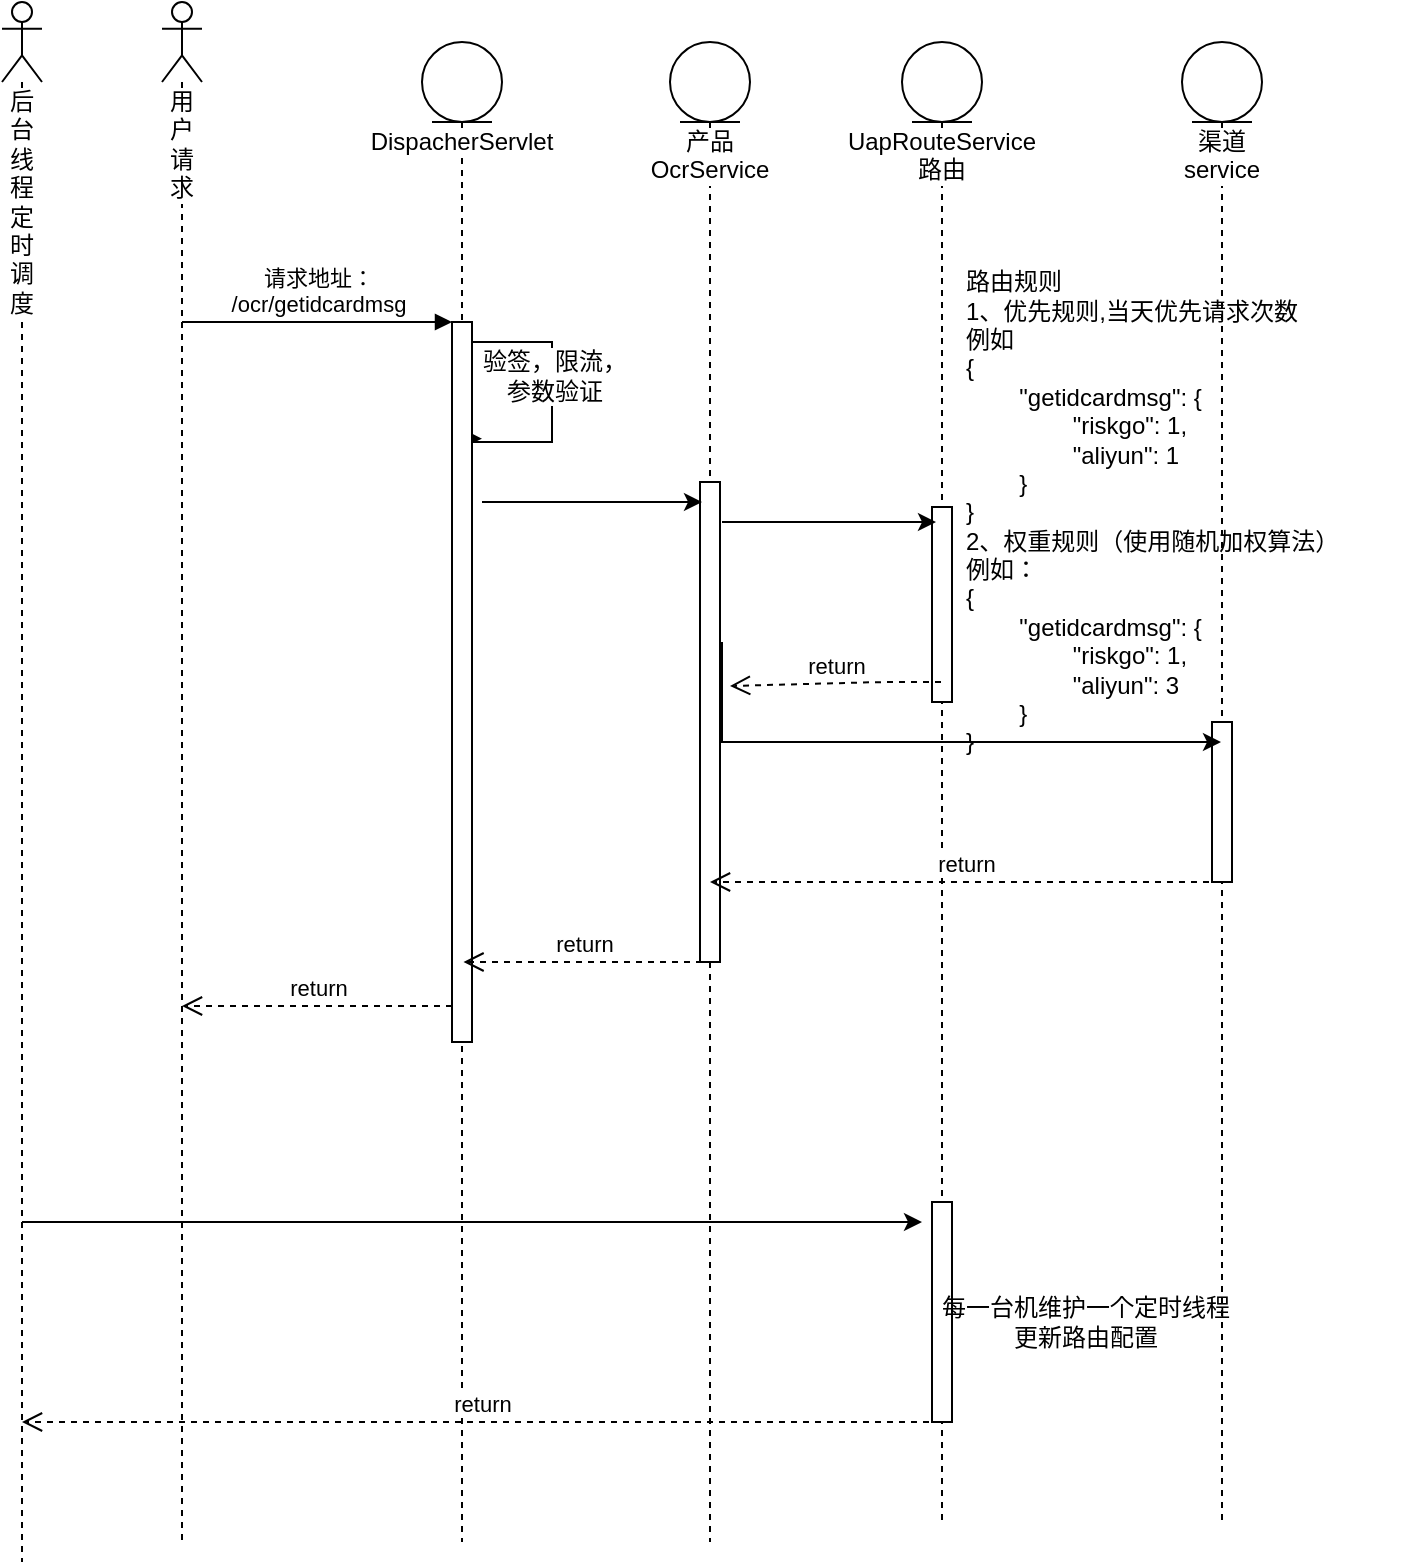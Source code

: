<mxfile version="12.9.3" type="github"><diagram id="cioS_ZCmKa44TjeYVDdI" name="Page-1"><mxGraphModel dx="1102" dy="529" grid="1" gridSize="10" guides="1" tooltips="1" connect="1" arrows="1" fold="1" page="1" pageScale="1" pageWidth="827" pageHeight="1169" math="0" shadow="0"><root><mxCell id="0"/><mxCell id="1" parent="0"/><mxCell id="ywu0FCJ1s0t1KOOTJWo1-1" value="后台线程定时调度" style="shape=umlLifeline;participant=umlActor;perimeter=lifelinePerimeter;whiteSpace=wrap;html=1;container=1;collapsible=0;recursiveResize=0;verticalAlign=top;spacingTop=36;labelBackgroundColor=#ffffff;outlineConnect=0;" vertex="1" parent="1"><mxGeometry x="60" y="60" width="20" height="780" as="geometry"/></mxCell><mxCell id="ywu0FCJ1s0t1KOOTJWo1-2" value="用户请求" style="shape=umlLifeline;participant=umlActor;perimeter=lifelinePerimeter;whiteSpace=wrap;html=1;container=1;collapsible=0;recursiveResize=0;verticalAlign=top;spacingTop=36;labelBackgroundColor=#ffffff;outlineConnect=0;" vertex="1" parent="1"><mxGeometry x="140" y="60" width="20" height="770" as="geometry"/></mxCell><mxCell id="ywu0FCJ1s0t1KOOTJWo1-3" value="DispacherServlet" style="shape=umlLifeline;participant=umlEntity;perimeter=lifelinePerimeter;whiteSpace=wrap;html=1;container=1;collapsible=0;recursiveResize=0;verticalAlign=top;spacingTop=36;labelBackgroundColor=#ffffff;outlineConnect=0;" vertex="1" parent="1"><mxGeometry x="270" y="80" width="40" height="750" as="geometry"/></mxCell><mxCell id="ywu0FCJ1s0t1KOOTJWo1-20" value="" style="edgeStyle=orthogonalEdgeStyle;rounded=0;orthogonalLoop=1;jettySize=auto;html=1;entryX=1.5;entryY=0.162;entryDx=0;entryDy=0;entryPerimeter=0;" edge="1" parent="ywu0FCJ1s0t1KOOTJWo1-3" source="ywu0FCJ1s0t1KOOTJWo1-7" target="ywu0FCJ1s0t1KOOTJWo1-7"><mxGeometry relative="1" as="geometry"><mxPoint x="105" y="200" as="targetPoint"/><Array as="points"><mxPoint x="65" y="150"/><mxPoint x="65" y="200"/><mxPoint x="25" y="200"/><mxPoint x="25" y="198"/></Array></mxGeometry></mxCell><mxCell id="ywu0FCJ1s0t1KOOTJWo1-23" value="验签，限流，&lt;br&gt;参数验证" style="text;html=1;align=center;verticalAlign=middle;resizable=0;points=[];labelBackgroundColor=#ffffff;" vertex="1" connectable="0" parent="ywu0FCJ1s0t1KOOTJWo1-20"><mxGeometry x="-0.385" y="-15" relative="1" as="geometry"><mxPoint x="16" y="15" as="offset"/></mxGeometry></mxCell><mxCell id="ywu0FCJ1s0t1KOOTJWo1-7" value="" style="html=1;points=[];perimeter=orthogonalPerimeter;" vertex="1" parent="ywu0FCJ1s0t1KOOTJWo1-3"><mxGeometry x="15" y="140" width="10" height="360" as="geometry"/></mxCell><mxCell id="ywu0FCJ1s0t1KOOTJWo1-6" value="产品&lt;br&gt;OcrService" style="shape=umlLifeline;participant=umlEntity;perimeter=lifelinePerimeter;whiteSpace=wrap;html=1;container=1;collapsible=0;recursiveResize=0;verticalAlign=top;spacingTop=36;labelBackgroundColor=#ffffff;outlineConnect=0;" vertex="1" parent="1"><mxGeometry x="394" y="80" width="40" height="750" as="geometry"/></mxCell><mxCell id="ywu0FCJ1s0t1KOOTJWo1-11" value="" style="html=1;points=[];perimeter=orthogonalPerimeter;" vertex="1" parent="ywu0FCJ1s0t1KOOTJWo1-6"><mxGeometry x="15" y="220" width="10" height="240" as="geometry"/></mxCell><mxCell id="ywu0FCJ1s0t1KOOTJWo1-8" value="请求地址：&lt;br&gt;/ocr/getidcardmsg" style="html=1;verticalAlign=bottom;endArrow=block;entryX=0;entryY=0;" edge="1" target="ywu0FCJ1s0t1KOOTJWo1-7" parent="1" source="ywu0FCJ1s0t1KOOTJWo1-2"><mxGeometry relative="1" as="geometry"><mxPoint x="175" y="220" as="sourcePoint"/></mxGeometry></mxCell><mxCell id="ywu0FCJ1s0t1KOOTJWo1-9" value="return" style="html=1;verticalAlign=bottom;endArrow=open;dashed=1;endSize=8;exitX=0;exitY=0.95;" edge="1" source="ywu0FCJ1s0t1KOOTJWo1-7" parent="1" target="ywu0FCJ1s0t1KOOTJWo1-2"><mxGeometry relative="1" as="geometry"><mxPoint x="175" y="296" as="targetPoint"/></mxGeometry></mxCell><mxCell id="ywu0FCJ1s0t1KOOTJWo1-10" value="UapRouteService&lt;br&gt;路由" style="shape=umlLifeline;participant=umlEntity;perimeter=lifelinePerimeter;whiteSpace=wrap;html=1;container=1;collapsible=0;recursiveResize=0;verticalAlign=top;spacingTop=36;labelBackgroundColor=#ffffff;outlineConnect=0;" vertex="1" parent="1"><mxGeometry x="510" y="80" width="40" height="740" as="geometry"/></mxCell><mxCell id="ywu0FCJ1s0t1KOOTJWo1-12" value="" style="html=1;points=[];perimeter=orthogonalPerimeter;" vertex="1" parent="ywu0FCJ1s0t1KOOTJWo1-10"><mxGeometry x="15" y="232.5" width="10" height="97.5" as="geometry"/></mxCell><mxCell id="ywu0FCJ1s0t1KOOTJWo1-38" value="" style="html=1;points=[];perimeter=orthogonalPerimeter;" vertex="1" parent="ywu0FCJ1s0t1KOOTJWo1-10"><mxGeometry x="15" y="580" width="10" height="110" as="geometry"/></mxCell><mxCell id="ywu0FCJ1s0t1KOOTJWo1-27" value="" style="edgeStyle=orthogonalEdgeStyle;rounded=0;orthogonalLoop=1;jettySize=auto;html=1;entryX=-0.1;entryY=0.011;entryDx=0;entryDy=0;entryPerimeter=0;" edge="1" parent="1"><mxGeometry relative="1" as="geometry"><mxPoint x="420" y="320" as="sourcePoint"/><mxPoint x="527" y="320" as="targetPoint"/><Array as="points"><mxPoint x="459" y="320.01"/><mxPoint x="459" y="320.01"/></Array></mxGeometry></mxCell><mxCell id="ywu0FCJ1s0t1KOOTJWo1-29" value="渠道service" style="shape=umlLifeline;participant=umlEntity;perimeter=lifelinePerimeter;whiteSpace=wrap;html=1;container=1;collapsible=0;recursiveResize=0;verticalAlign=top;spacingTop=36;labelBackgroundColor=#ffffff;outlineConnect=0;" vertex="1" parent="1"><mxGeometry x="650" y="80" width="40" height="740" as="geometry"/></mxCell><mxCell id="ywu0FCJ1s0t1KOOTJWo1-31" value="" style="html=1;points=[];perimeter=orthogonalPerimeter;" vertex="1" parent="ywu0FCJ1s0t1KOOTJWo1-29"><mxGeometry x="15" y="340" width="10" height="80" as="geometry"/></mxCell><mxCell id="ywu0FCJ1s0t1KOOTJWo1-30" value="" style="edgeStyle=orthogonalEdgeStyle;rounded=0;orthogonalLoop=1;jettySize=auto;html=1;" edge="1" parent="1" target="ywu0FCJ1s0t1KOOTJWo1-29"><mxGeometry relative="1" as="geometry"><mxPoint x="420" y="380" as="sourcePoint"/><mxPoint x="527" y="380" as="targetPoint"/><Array as="points"><mxPoint x="420" y="430"/></Array></mxGeometry></mxCell><mxCell id="ywu0FCJ1s0t1KOOTJWo1-32" value="" style="edgeStyle=orthogonalEdgeStyle;rounded=0;orthogonalLoop=1;jettySize=auto;html=1;" edge="1" parent="1"><mxGeometry relative="1" as="geometry"><mxPoint x="300" y="310" as="sourcePoint"/><mxPoint x="410" y="310" as="targetPoint"/><Array as="points"><mxPoint x="329" y="310.01"/><mxPoint x="329" y="310.01"/></Array></mxGeometry></mxCell><mxCell id="ywu0FCJ1s0t1KOOTJWo1-34" value="return" style="html=1;verticalAlign=bottom;endArrow=open;dashed=1;endSize=8;" edge="1" parent="1" source="ywu0FCJ1s0t1KOOTJWo1-29" target="ywu0FCJ1s0t1KOOTJWo1-6"><mxGeometry relative="1" as="geometry"><mxPoint x="660" y="444.5" as="sourcePoint"/><mxPoint x="580" y="444.5" as="targetPoint"/><Array as="points"><mxPoint x="640" y="500"/></Array></mxGeometry></mxCell><mxCell id="ywu0FCJ1s0t1KOOTJWo1-35" value="return" style="html=1;verticalAlign=bottom;endArrow=open;dashed=1;endSize=8;" edge="1" parent="1"><mxGeometry relative="1" as="geometry"><mxPoint x="410" y="540" as="sourcePoint"/><mxPoint x="290.75" y="540" as="targetPoint"/></mxGeometry></mxCell><mxCell id="ywu0FCJ1s0t1KOOTJWo1-37" value="" style="edgeStyle=orthogonalEdgeStyle;rounded=0;orthogonalLoop=1;jettySize=auto;html=1;" edge="1" parent="1"><mxGeometry relative="1" as="geometry"><mxPoint x="70" y="670" as="sourcePoint"/><mxPoint x="520" y="670" as="targetPoint"/><Array as="points"/></mxGeometry></mxCell><mxCell id="ywu0FCJ1s0t1KOOTJWo1-39" value="return" style="html=1;verticalAlign=bottom;endArrow=open;dashed=1;endSize=8;" edge="1" parent="1" source="ywu0FCJ1s0t1KOOTJWo1-10" target="ywu0FCJ1s0t1KOOTJWo1-1"><mxGeometry relative="1" as="geometry"><mxPoint x="520" y="730" as="sourcePoint"/><mxPoint x="330" y="730" as="targetPoint"/><Array as="points"><mxPoint x="310" y="770"/></Array></mxGeometry></mxCell><mxCell id="ywu0FCJ1s0t1KOOTJWo1-40" value="每一台机维护一个定时线程&lt;br&gt;更新路由配置" style="text;html=1;strokeColor=none;fillColor=none;align=center;verticalAlign=middle;whiteSpace=wrap;rounded=0;" vertex="1" parent="1"><mxGeometry x="514" y="710" width="176" height="20" as="geometry"/></mxCell><mxCell id="ywu0FCJ1s0t1KOOTJWo1-28" value="return" style="html=1;verticalAlign=bottom;endArrow=open;dashed=1;endSize=8;" edge="1" parent="1" source="ywu0FCJ1s0t1KOOTJWo1-10"><mxGeometry relative="1" as="geometry"><mxPoint x="500" y="350" as="sourcePoint"/><mxPoint x="424" y="402" as="targetPoint"/><Array as="points"><mxPoint x="500" y="400"/></Array></mxGeometry></mxCell><mxCell id="ywu0FCJ1s0t1KOOTJWo1-41" value="路由规则&lt;br&gt;1、优先规则,当天优先请求次数&lt;br&gt;例如&lt;br&gt;&lt;span&gt;{&lt;/span&gt;&lt;div&gt;&lt;span style=&quot;white-space: pre&quot;&gt;&#9;&lt;/span&gt;&quot;getidcardmsg&quot;: {&lt;/div&gt;&lt;div&gt;&lt;span style=&quot;white-space: pre&quot;&gt;&#9;&#9;&lt;/span&gt;&quot;riskgo&quot;: 1,&lt;/div&gt;&lt;div&gt;&lt;span style=&quot;white-space: pre&quot;&gt;&#9;&#9;&lt;/span&gt;&quot;aliyun&quot;: 1&lt;/div&gt;&lt;div&gt;&lt;span style=&quot;white-space: pre&quot;&gt;&#9;&lt;/span&gt;}&lt;/div&gt;&lt;div&gt;}&lt;/div&gt;2、权重规则（使用随机加权算法）&lt;br&gt;例如：&lt;br&gt;&lt;div&gt;{&lt;/div&gt;&lt;div&gt;&lt;span style=&quot;white-space: pre&quot;&gt;&#9;&lt;/span&gt;&quot;getidcardmsg&quot;: {&lt;/div&gt;&lt;div&gt;&lt;span style=&quot;white-space: pre&quot;&gt;&#9;&#9;&lt;/span&gt;&quot;riskgo&quot;: 1,&lt;/div&gt;&lt;div&gt;&lt;span style=&quot;white-space: pre&quot;&gt;&#9;&#9;&lt;/span&gt;&quot;aliyun&quot;: 3&lt;/div&gt;&lt;div&gt;&lt;span style=&quot;white-space: pre&quot;&gt;&#9;&lt;/span&gt;}&lt;/div&gt;&lt;div&gt;}&lt;/div&gt;" style="text;html=1;strokeColor=none;fillColor=none;align=left;verticalAlign=middle;whiteSpace=wrap;rounded=0;" vertex="1" parent="1"><mxGeometry x="540" y="270" width="230" height="90" as="geometry"/></mxCell></root></mxGraphModel></diagram></mxfile>